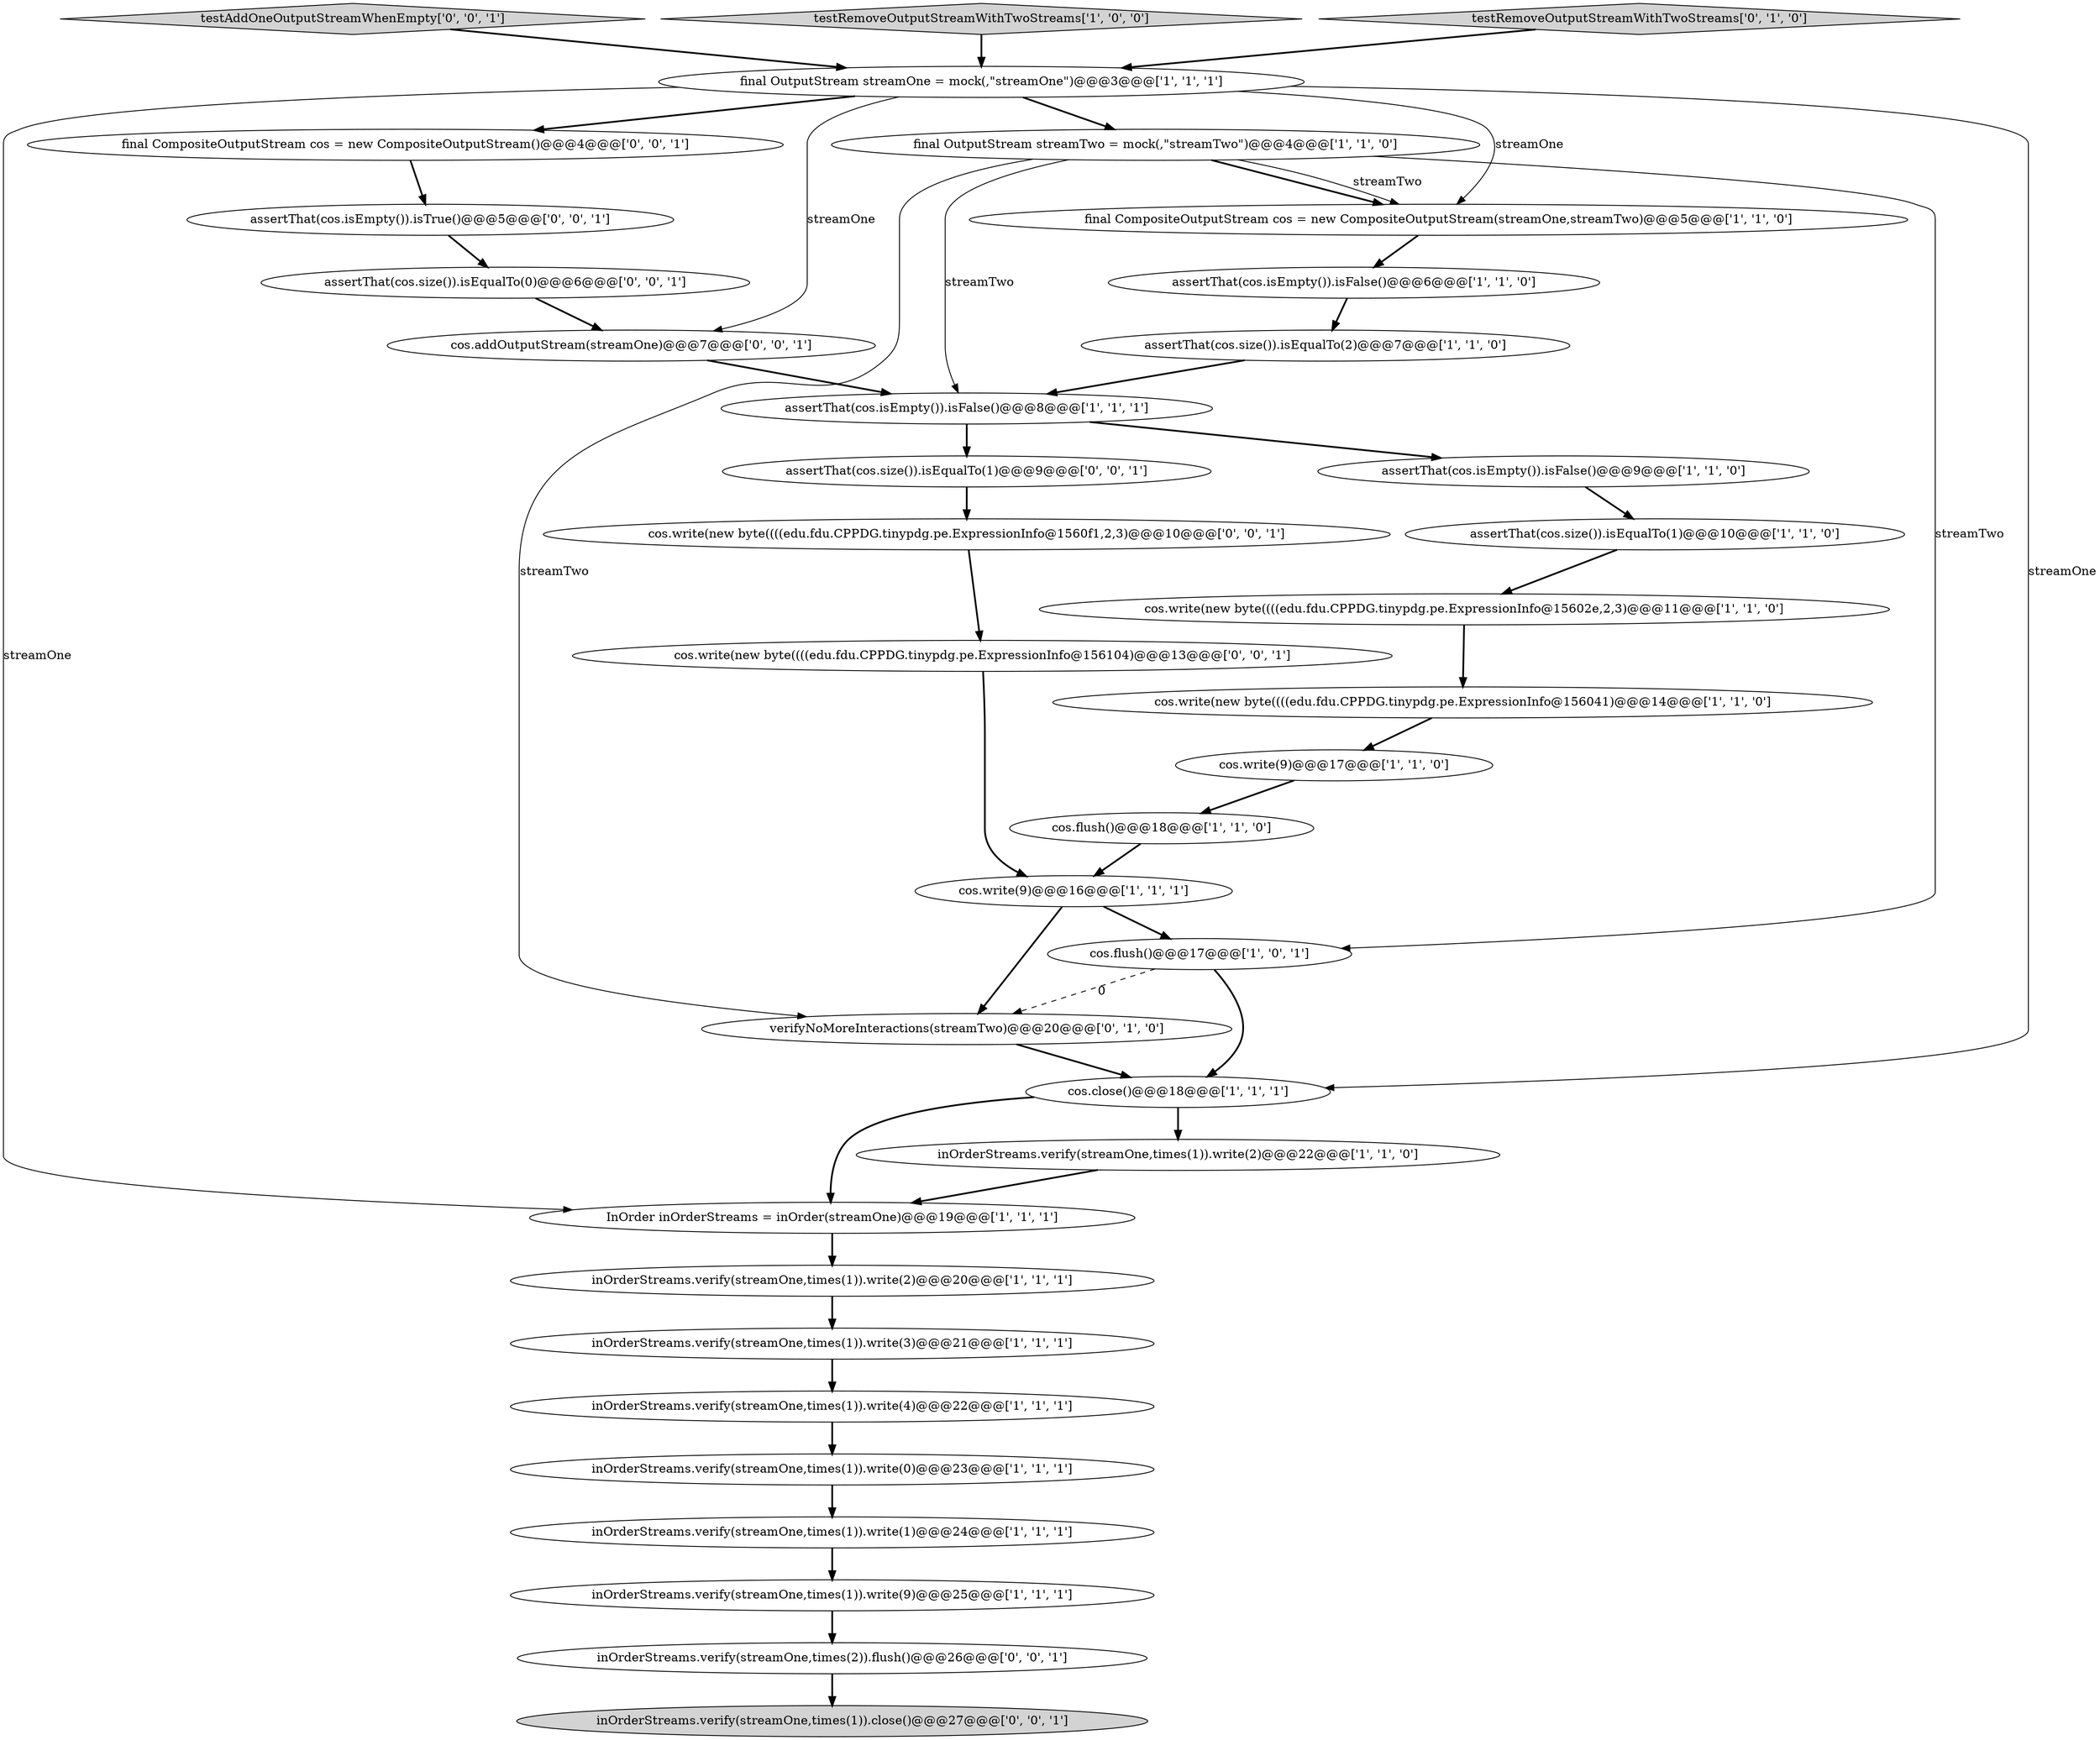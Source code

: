 digraph {
29 [style = filled, label = "testAddOneOutputStreamWhenEmpty['0', '0', '1']", fillcolor = lightgray, shape = diamond image = "AAA0AAABBB3BBB"];
25 [style = filled, label = "verifyNoMoreInteractions(streamTwo)@@@20@@@['0', '1', '0']", fillcolor = white, shape = ellipse image = "AAA1AAABBB2BBB"];
12 [style = filled, label = "testRemoveOutputStreamWithTwoStreams['1', '0', '0']", fillcolor = lightgray, shape = diamond image = "AAA0AAABBB1BBB"];
9 [style = filled, label = "inOrderStreams.verify(streamOne,times(1)).write(1)@@@24@@@['1', '1', '1']", fillcolor = white, shape = ellipse image = "AAA0AAABBB1BBB"];
26 [style = filled, label = "inOrderStreams.verify(streamOne,times(2)).flush()@@@26@@@['0', '0', '1']", fillcolor = white, shape = ellipse image = "AAA0AAABBB3BBB"];
7 [style = filled, label = "inOrderStreams.verify(streamOne,times(1)).write(4)@@@22@@@['1', '1', '1']", fillcolor = white, shape = ellipse image = "AAA0AAABBB1BBB"];
34 [style = filled, label = "cos.write(new byte((((edu.fdu.CPPDG.tinypdg.pe.ExpressionInfo@156104)@@@13@@@['0', '0', '1']", fillcolor = white, shape = ellipse image = "AAA0AAABBB3BBB"];
15 [style = filled, label = "assertThat(cos.size()).isEqualTo(1)@@@10@@@['1', '1', '0']", fillcolor = white, shape = ellipse image = "AAA0AAABBB1BBB"];
32 [style = filled, label = "cos.addOutputStream(streamOne)@@@7@@@['0', '0', '1']", fillcolor = white, shape = ellipse image = "AAA0AAABBB3BBB"];
8 [style = filled, label = "cos.write(9)@@@17@@@['1', '1', '0']", fillcolor = white, shape = ellipse image = "AAA0AAABBB1BBB"];
22 [style = filled, label = "inOrderStreams.verify(streamOne,times(1)).write(0)@@@23@@@['1', '1', '1']", fillcolor = white, shape = ellipse image = "AAA0AAABBB1BBB"];
30 [style = filled, label = "assertThat(cos.isEmpty()).isTrue()@@@5@@@['0', '0', '1']", fillcolor = white, shape = ellipse image = "AAA0AAABBB3BBB"];
27 [style = filled, label = "assertThat(cos.size()).isEqualTo(0)@@@6@@@['0', '0', '1']", fillcolor = white, shape = ellipse image = "AAA0AAABBB3BBB"];
21 [style = filled, label = "assertThat(cos.isEmpty()).isFalse()@@@6@@@['1', '1', '0']", fillcolor = white, shape = ellipse image = "AAA0AAABBB1BBB"];
19 [style = filled, label = "final OutputStream streamTwo = mock(,\"streamTwo\")@@@4@@@['1', '1', '0']", fillcolor = white, shape = ellipse image = "AAA0AAABBB1BBB"];
16 [style = filled, label = "cos.write(9)@@@16@@@['1', '1', '1']", fillcolor = white, shape = ellipse image = "AAA0AAABBB1BBB"];
35 [style = filled, label = "final CompositeOutputStream cos = new CompositeOutputStream()@@@4@@@['0', '0', '1']", fillcolor = white, shape = ellipse image = "AAA0AAABBB3BBB"];
17 [style = filled, label = "inOrderStreams.verify(streamOne,times(1)).write(2)@@@20@@@['1', '1', '1']", fillcolor = white, shape = ellipse image = "AAA0AAABBB1BBB"];
0 [style = filled, label = "assertThat(cos.size()).isEqualTo(2)@@@7@@@['1', '1', '0']", fillcolor = white, shape = ellipse image = "AAA0AAABBB1BBB"];
18 [style = filled, label = "inOrderStreams.verify(streamOne,times(1)).write(9)@@@25@@@['1', '1', '1']", fillcolor = white, shape = ellipse image = "AAA0AAABBB1BBB"];
33 [style = filled, label = "inOrderStreams.verify(streamOne,times(1)).close()@@@27@@@['0', '0', '1']", fillcolor = lightgray, shape = ellipse image = "AAA0AAABBB3BBB"];
20 [style = filled, label = "final CompositeOutputStream cos = new CompositeOutputStream(streamOne,streamTwo)@@@5@@@['1', '1', '0']", fillcolor = white, shape = ellipse image = "AAA0AAABBB1BBB"];
28 [style = filled, label = "cos.write(new byte((((edu.fdu.CPPDG.tinypdg.pe.ExpressionInfo@1560f1,2,3)@@@10@@@['0', '0', '1']", fillcolor = white, shape = ellipse image = "AAA0AAABBB3BBB"];
23 [style = filled, label = "final OutputStream streamOne = mock(,\"streamOne\")@@@3@@@['1', '1', '1']", fillcolor = white, shape = ellipse image = "AAA0AAABBB1BBB"];
31 [style = filled, label = "assertThat(cos.size()).isEqualTo(1)@@@9@@@['0', '0', '1']", fillcolor = white, shape = ellipse image = "AAA0AAABBB3BBB"];
2 [style = filled, label = "cos.flush()@@@18@@@['1', '1', '0']", fillcolor = white, shape = ellipse image = "AAA0AAABBB1BBB"];
1 [style = filled, label = "InOrder inOrderStreams = inOrder(streamOne)@@@19@@@['1', '1', '1']", fillcolor = white, shape = ellipse image = "AAA0AAABBB1BBB"];
6 [style = filled, label = "cos.write(new byte((((edu.fdu.CPPDG.tinypdg.pe.ExpressionInfo@156041)@@@14@@@['1', '1', '0']", fillcolor = white, shape = ellipse image = "AAA0AAABBB1BBB"];
13 [style = filled, label = "cos.flush()@@@17@@@['1', '0', '1']", fillcolor = white, shape = ellipse image = "AAA0AAABBB1BBB"];
10 [style = filled, label = "inOrderStreams.verify(streamOne,times(1)).write(2)@@@22@@@['1', '1', '0']", fillcolor = white, shape = ellipse image = "AAA0AAABBB1BBB"];
5 [style = filled, label = "cos.write(new byte((((edu.fdu.CPPDG.tinypdg.pe.ExpressionInfo@15602e,2,3)@@@11@@@['1', '1', '0']", fillcolor = white, shape = ellipse image = "AAA0AAABBB1BBB"];
3 [style = filled, label = "assertThat(cos.isEmpty()).isFalse()@@@9@@@['1', '1', '0']", fillcolor = white, shape = ellipse image = "AAA0AAABBB1BBB"];
11 [style = filled, label = "inOrderStreams.verify(streamOne,times(1)).write(3)@@@21@@@['1', '1', '1']", fillcolor = white, shape = ellipse image = "AAA0AAABBB1BBB"];
14 [style = filled, label = "cos.close()@@@18@@@['1', '1', '1']", fillcolor = white, shape = ellipse image = "AAA0AAABBB1BBB"];
24 [style = filled, label = "testRemoveOutputStreamWithTwoStreams['0', '1', '0']", fillcolor = lightgray, shape = diamond image = "AAA0AAABBB2BBB"];
4 [style = filled, label = "assertThat(cos.isEmpty()).isFalse()@@@8@@@['1', '1', '1']", fillcolor = white, shape = ellipse image = "AAA0AAABBB1BBB"];
9->18 [style = bold, label=""];
23->32 [style = solid, label="streamOne"];
0->4 [style = bold, label=""];
23->19 [style = bold, label=""];
35->30 [style = bold, label=""];
23->20 [style = solid, label="streamOne"];
23->14 [style = solid, label="streamOne"];
24->23 [style = bold, label=""];
16->25 [style = bold, label=""];
23->1 [style = solid, label="streamOne"];
19->20 [style = bold, label=""];
25->14 [style = bold, label=""];
19->4 [style = solid, label="streamTwo"];
27->32 [style = bold, label=""];
26->33 [style = bold, label=""];
7->22 [style = bold, label=""];
12->23 [style = bold, label=""];
19->25 [style = solid, label="streamTwo"];
16->13 [style = bold, label=""];
22->9 [style = bold, label=""];
6->8 [style = bold, label=""];
18->26 [style = bold, label=""];
29->23 [style = bold, label=""];
11->7 [style = bold, label=""];
14->1 [style = bold, label=""];
30->27 [style = bold, label=""];
20->21 [style = bold, label=""];
10->1 [style = bold, label=""];
23->35 [style = bold, label=""];
19->13 [style = solid, label="streamTwo"];
8->2 [style = bold, label=""];
28->34 [style = bold, label=""];
13->25 [style = dashed, label="0"];
34->16 [style = bold, label=""];
1->17 [style = bold, label=""];
15->5 [style = bold, label=""];
17->11 [style = bold, label=""];
3->15 [style = bold, label=""];
2->16 [style = bold, label=""];
4->31 [style = bold, label=""];
19->20 [style = solid, label="streamTwo"];
13->14 [style = bold, label=""];
21->0 [style = bold, label=""];
14->10 [style = bold, label=""];
32->4 [style = bold, label=""];
31->28 [style = bold, label=""];
4->3 [style = bold, label=""];
5->6 [style = bold, label=""];
}
